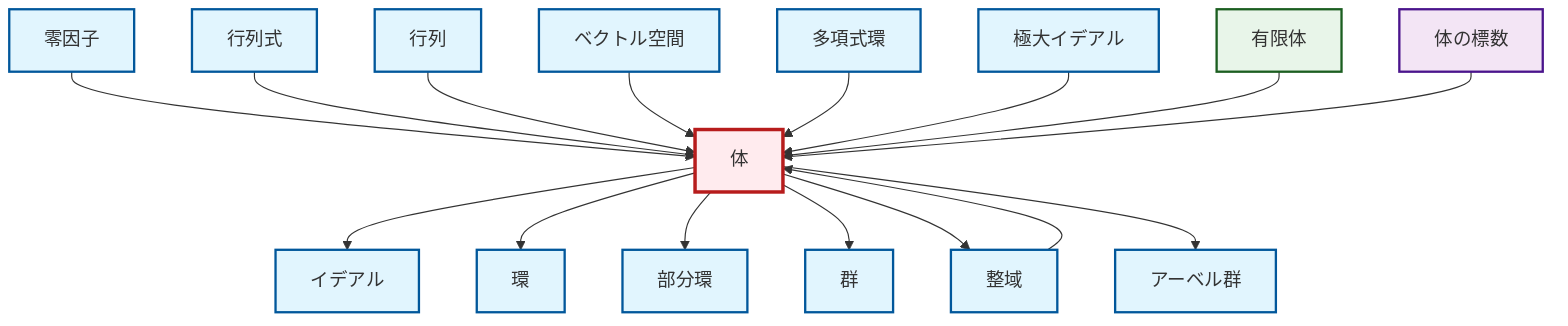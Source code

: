 graph TD
    classDef definition fill:#e1f5fe,stroke:#01579b,stroke-width:2px
    classDef theorem fill:#f3e5f5,stroke:#4a148c,stroke-width:2px
    classDef axiom fill:#fff3e0,stroke:#e65100,stroke-width:2px
    classDef example fill:#e8f5e9,stroke:#1b5e20,stroke-width:2px
    classDef current fill:#ffebee,stroke:#b71c1c,stroke-width:3px
    def-matrix["行列"]:::definition
    def-determinant["行列式"]:::definition
    def-ideal["イデアル"]:::definition
    def-subring["部分環"]:::definition
    def-ring["環"]:::definition
    def-vector-space["ベクトル空間"]:::definition
    def-group["群"]:::definition
    ex-finite-field["有限体"]:::example
    def-abelian-group["アーベル群"]:::definition
    def-integral-domain["整域"]:::definition
    def-maximal-ideal["極大イデアル"]:::definition
    def-polynomial-ring["多項式環"]:::definition
    def-zero-divisor["零因子"]:::definition
    def-field["体"]:::definition
    thm-field-characteristic["体の標数"]:::theorem
    def-zero-divisor --> def-field
    def-field --> def-ideal
    def-determinant --> def-field
    def-field --> def-ring
    def-matrix --> def-field
    def-vector-space --> def-field
    def-field --> def-subring
    def-field --> def-group
    def-integral-domain --> def-field
    def-polynomial-ring --> def-field
    def-maximal-ideal --> def-field
    def-field --> def-integral-domain
    ex-finite-field --> def-field
    def-field --> def-abelian-group
    thm-field-characteristic --> def-field
    class def-field current